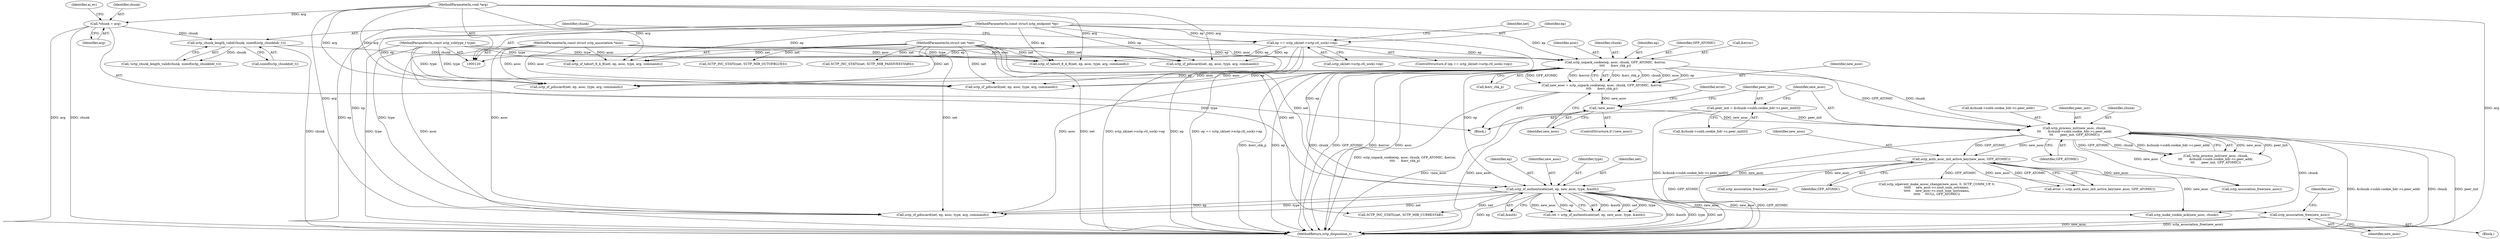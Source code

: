 digraph "0_linux_ec0223ec48a90cb605244b45f7c62de856403729@pointer" {
"1000425" [label="(Call,sctp_association_free(new_asoc))"];
"1000409" [label="(Call,sctp_sf_authenticate(net, ep, new_asoc, type, &auth))"];
"1000121" [label="(MethodParameterIn,struct net *net)"];
"1000241" [label="(Call,sctp_unpack_cookie(ep, asoc, chunk, GFP_ATOMIC, &error,\n\t\t\t\t      &err_chk_p))"];
"1000147" [label="(Call,ep == sctp_sk(net->sctp.ctl_sock)->ep)"];
"1000122" [label="(MethodParameterIn,const struct sctp_endpoint *ep)"];
"1000123" [label="(MethodParameterIn,const struct sctp_association *asoc)"];
"1000171" [label="(Call,sctp_chunk_length_valid(chunk, sizeof(sctp_chunkhdr_t)))"];
"1000129" [label="(Call,*chunk = arg)"];
"1000125" [label="(MethodParameterIn,void *arg)"];
"1000319" [label="(Call,sctp_auth_asoc_init_active_key(new_asoc, GFP_ATOMIC))"];
"1000301" [label="(Call,sctp_process_init(new_asoc, chunk,\n\t\t\t       &chunk->subh.cookie_hdr->c.peer_addr,\n\t\t\t       peer_init, GFP_ATOMIC))"];
"1000251" [label="(Call,!new_asoc)"];
"1000239" [label="(Call,new_asoc = sctp_unpack_cookie(ep, asoc, chunk, GFP_ATOMIC, &error,\n\t\t\t\t      &err_chk_p))"];
"1000285" [label="(Call,peer_init = &chunk->subh.cookie_hdr->c.peer_init[0])"];
"1000124" [label="(MethodParameterIn,const sctp_subtype_t type)"];
"1000162" [label="(Call,sctp_sf_tabort_8_4_8(net, ep, asoc, type, arg, commands))"];
"1000317" [label="(Call,error = sctp_auth_asoc_init_active_key(new_asoc, GFP_ATOMIC))"];
"1000278" [label="(Call,sctp_sf_pdiscard(net, ep, asoc, type, arg, commands))"];
"1000242" [label="(Identifier,ep)"];
"1000171" [label="(Call,sctp_chunk_length_valid(chunk, sizeof(sctp_chunkhdr_t)))"];
"1000245" [label="(Identifier,GFP_ATOMIC)"];
"1000411" [label="(Identifier,ep)"];
"1000176" [label="(Call,sctp_sf_pdiscard(net, ep, asoc, type, arg, commands))"];
"1000159" [label="(Identifier,net)"];
"1000124" [label="(MethodParameterIn,const sctp_subtype_t type)"];
"1000286" [label="(Identifier,peer_init)"];
"1000540" [label="(Call,sctp_association_free(new_asoc))"];
"1000414" [label="(Call,&auth)"];
"1000354" [label="(Call,sctp_sf_pdiscard(net, ep, asoc, type, arg, commands))"];
"1000241" [label="(Call,sctp_unpack_cookie(ep, asoc, chunk, GFP_ATOMIC, &error,\n\t\t\t\t      &err_chk_p))"];
"1000426" [label="(Identifier,new_asoc)"];
"1000319" [label="(Call,sctp_auth_asoc_init_active_key(new_asoc, GFP_ATOMIC))"];
"1000170" [label="(Call,!sctp_chunk_length_valid(chunk, sizeof(sctp_chunkhdr_t)))"];
"1000246" [label="(Call,&error)"];
"1000158" [label="(Call,SCTP_INC_STATS(net, SCTP_MIB_OUTOFBLUES))"];
"1000255" [label="(Identifier,error)"];
"1000243" [label="(Identifier,asoc)"];
"1000412" [label="(Identifier,new_asoc)"];
"1000129" [label="(Call,*chunk = arg)"];
"1000138" [label="(Identifier,ai_ev)"];
"1000240" [label="(Identifier,new_asoc)"];
"1000407" [label="(Call,ret = sctp_sf_authenticate(net, ep, new_asoc, type, &auth))"];
"1000123" [label="(MethodParameterIn,const struct sctp_association *asoc)"];
"1000127" [label="(Block,)"];
"1000239" [label="(Call,new_asoc = sctp_unpack_cookie(ep, asoc, chunk, GFP_ATOMIC, &error,\n\t\t\t\t      &err_chk_p))"];
"1000147" [label="(Call,ep == sctp_sk(net->sctp.ctl_sock)->ep)"];
"1000148" [label="(Identifier,ep)"];
"1000121" [label="(MethodParameterIn,struct net *net)"];
"1000244" [label="(Identifier,chunk)"];
"1000287" [label="(Call,&chunk->subh.cookie_hdr->c.peer_init[0])"];
"1000131" [label="(Identifier,arg)"];
"1000146" [label="(ControlStructure,if (ep == sctp_sk(net->sctp.ctl_sock)->ep))"];
"1000545" [label="(MethodReturn,sctp_disposition_t)"];
"1000315" [label="(Identifier,GFP_ATOMIC)"];
"1000409" [label="(Call,sctp_sf_authenticate(net, ep, new_asoc, type, &auth))"];
"1000285" [label="(Call,peer_init = &chunk->subh.cookie_hdr->c.peer_init[0])"];
"1000496" [label="(Call,SCTP_INC_STATS(net, SCTP_MIB_PASSIVEESTABS))"];
"1000122" [label="(MethodParameterIn,const struct sctp_endpoint *ep)"];
"1000125" [label="(MethodParameterIn,void *arg)"];
"1000301" [label="(Call,sctp_process_init(new_asoc, chunk,\n\t\t\t       &chunk->subh.cookie_hdr->c.peer_addr,\n\t\t\t       peer_init, GFP_ATOMIC))"];
"1000320" [label="(Identifier,new_asoc)"];
"1000248" [label="(Call,&err_chk_p)"];
"1000149" [label="(Call,sctp_sk(net->sctp.ctl_sock)->ep)"];
"1000429" [label="(Identifier,net)"];
"1000493" [label="(Call,SCTP_INC_STATS(net, SCTP_MIB_CURRESTAB))"];
"1000173" [label="(Call,sizeof(sctp_chunkhdr_t))"];
"1000172" [label="(Identifier,chunk)"];
"1000351" [label="(Call,sctp_association_free(new_asoc))"];
"1000437" [label="(Call,sctp_make_cookie_ack(new_asoc, chunk))"];
"1000424" [label="(Block,)"];
"1000304" [label="(Call,&chunk->subh.cookie_hdr->c.peer_addr)"];
"1000302" [label="(Identifier,new_asoc)"];
"1000203" [label="(Call,sctp_sf_tabort_8_4_8(net, ep, asoc, type, arg, commands))"];
"1000300" [label="(Call,!sctp_process_init(new_asoc, chunk,\n\t\t\t       &chunk->subh.cookie_hdr->c.peer_addr,\n\t\t\t       peer_init, GFP_ATOMIC))"];
"1000428" [label="(Call,sctp_sf_pdiscard(net, ep, asoc, type, arg, commands))"];
"1000251" [label="(Call,!new_asoc)"];
"1000252" [label="(Identifier,new_asoc)"];
"1000314" [label="(Identifier,peer_init)"];
"1000425" [label="(Call,sctp_association_free(new_asoc))"];
"1000413" [label="(Identifier,type)"];
"1000321" [label="(Identifier,GFP_ATOMIC)"];
"1000130" [label="(Identifier,chunk)"];
"1000446" [label="(Call,sctp_ulpevent_make_assoc_change(new_asoc, 0, SCTP_COMM_UP, 0,\n\t\t\t\t\t     new_asoc->c.sinit_num_ostreams,\n\t\t\t\t\t     new_asoc->c.sinit_max_instreams,\n\t\t\t\t\t     NULL, GFP_ATOMIC))"];
"1000410" [label="(Identifier,net)"];
"1000250" [label="(ControlStructure,if (!new_asoc))"];
"1000303" [label="(Identifier,chunk)"];
"1000425" -> "1000424"  [label="AST: "];
"1000425" -> "1000426"  [label="CFG: "];
"1000426" -> "1000425"  [label="AST: "];
"1000429" -> "1000425"  [label="CFG: "];
"1000425" -> "1000545"  [label="DDG: new_asoc"];
"1000425" -> "1000545"  [label="DDG: sctp_association_free(new_asoc)"];
"1000409" -> "1000425"  [label="DDG: new_asoc"];
"1000409" -> "1000407"  [label="AST: "];
"1000409" -> "1000414"  [label="CFG: "];
"1000410" -> "1000409"  [label="AST: "];
"1000411" -> "1000409"  [label="AST: "];
"1000412" -> "1000409"  [label="AST: "];
"1000413" -> "1000409"  [label="AST: "];
"1000414" -> "1000409"  [label="AST: "];
"1000407" -> "1000409"  [label="CFG: "];
"1000409" -> "1000545"  [label="DDG: ep"];
"1000409" -> "1000545"  [label="DDG: &auth"];
"1000409" -> "1000545"  [label="DDG: type"];
"1000409" -> "1000545"  [label="DDG: net"];
"1000409" -> "1000407"  [label="DDG: &auth"];
"1000409" -> "1000407"  [label="DDG: net"];
"1000409" -> "1000407"  [label="DDG: type"];
"1000409" -> "1000407"  [label="DDG: new_asoc"];
"1000409" -> "1000407"  [label="DDG: ep"];
"1000121" -> "1000409"  [label="DDG: net"];
"1000241" -> "1000409"  [label="DDG: ep"];
"1000122" -> "1000409"  [label="DDG: ep"];
"1000319" -> "1000409"  [label="DDG: new_asoc"];
"1000124" -> "1000409"  [label="DDG: type"];
"1000409" -> "1000428"  [label="DDG: net"];
"1000409" -> "1000428"  [label="DDG: ep"];
"1000409" -> "1000428"  [label="DDG: type"];
"1000409" -> "1000437"  [label="DDG: new_asoc"];
"1000409" -> "1000493"  [label="DDG: net"];
"1000121" -> "1000120"  [label="AST: "];
"1000121" -> "1000545"  [label="DDG: net"];
"1000121" -> "1000158"  [label="DDG: net"];
"1000121" -> "1000162"  [label="DDG: net"];
"1000121" -> "1000176"  [label="DDG: net"];
"1000121" -> "1000203"  [label="DDG: net"];
"1000121" -> "1000278"  [label="DDG: net"];
"1000121" -> "1000354"  [label="DDG: net"];
"1000121" -> "1000428"  [label="DDG: net"];
"1000121" -> "1000493"  [label="DDG: net"];
"1000121" -> "1000496"  [label="DDG: net"];
"1000241" -> "1000239"  [label="AST: "];
"1000241" -> "1000248"  [label="CFG: "];
"1000242" -> "1000241"  [label="AST: "];
"1000243" -> "1000241"  [label="AST: "];
"1000244" -> "1000241"  [label="AST: "];
"1000245" -> "1000241"  [label="AST: "];
"1000246" -> "1000241"  [label="AST: "];
"1000248" -> "1000241"  [label="AST: "];
"1000239" -> "1000241"  [label="CFG: "];
"1000241" -> "1000545"  [label="DDG: &err_chk_p"];
"1000241" -> "1000545"  [label="DDG: ep"];
"1000241" -> "1000545"  [label="DDG: chunk"];
"1000241" -> "1000545"  [label="DDG: GFP_ATOMIC"];
"1000241" -> "1000545"  [label="DDG: &error"];
"1000241" -> "1000545"  [label="DDG: asoc"];
"1000241" -> "1000239"  [label="DDG: &err_chk_p"];
"1000241" -> "1000239"  [label="DDG: chunk"];
"1000241" -> "1000239"  [label="DDG: asoc"];
"1000241" -> "1000239"  [label="DDG: ep"];
"1000241" -> "1000239"  [label="DDG: GFP_ATOMIC"];
"1000241" -> "1000239"  [label="DDG: &error"];
"1000147" -> "1000241"  [label="DDG: ep"];
"1000122" -> "1000241"  [label="DDG: ep"];
"1000123" -> "1000241"  [label="DDG: asoc"];
"1000171" -> "1000241"  [label="DDG: chunk"];
"1000241" -> "1000278"  [label="DDG: ep"];
"1000241" -> "1000278"  [label="DDG: asoc"];
"1000241" -> "1000301"  [label="DDG: chunk"];
"1000241" -> "1000301"  [label="DDG: GFP_ATOMIC"];
"1000241" -> "1000354"  [label="DDG: ep"];
"1000241" -> "1000354"  [label="DDG: asoc"];
"1000241" -> "1000428"  [label="DDG: asoc"];
"1000147" -> "1000146"  [label="AST: "];
"1000147" -> "1000149"  [label="CFG: "];
"1000148" -> "1000147"  [label="AST: "];
"1000149" -> "1000147"  [label="AST: "];
"1000159" -> "1000147"  [label="CFG: "];
"1000172" -> "1000147"  [label="CFG: "];
"1000147" -> "1000545"  [label="DDG: sctp_sk(net->sctp.ctl_sock)->ep"];
"1000147" -> "1000545"  [label="DDG: ep"];
"1000147" -> "1000545"  [label="DDG: ep == sctp_sk(net->sctp.ctl_sock)->ep"];
"1000122" -> "1000147"  [label="DDG: ep"];
"1000147" -> "1000162"  [label="DDG: ep"];
"1000147" -> "1000176"  [label="DDG: ep"];
"1000147" -> "1000203"  [label="DDG: ep"];
"1000122" -> "1000120"  [label="AST: "];
"1000122" -> "1000545"  [label="DDG: ep"];
"1000122" -> "1000162"  [label="DDG: ep"];
"1000122" -> "1000176"  [label="DDG: ep"];
"1000122" -> "1000203"  [label="DDG: ep"];
"1000122" -> "1000278"  [label="DDG: ep"];
"1000122" -> "1000354"  [label="DDG: ep"];
"1000122" -> "1000428"  [label="DDG: ep"];
"1000123" -> "1000120"  [label="AST: "];
"1000123" -> "1000545"  [label="DDG: asoc"];
"1000123" -> "1000162"  [label="DDG: asoc"];
"1000123" -> "1000176"  [label="DDG: asoc"];
"1000123" -> "1000203"  [label="DDG: asoc"];
"1000123" -> "1000278"  [label="DDG: asoc"];
"1000123" -> "1000354"  [label="DDG: asoc"];
"1000123" -> "1000428"  [label="DDG: asoc"];
"1000171" -> "1000170"  [label="AST: "];
"1000171" -> "1000173"  [label="CFG: "];
"1000172" -> "1000171"  [label="AST: "];
"1000173" -> "1000171"  [label="AST: "];
"1000170" -> "1000171"  [label="CFG: "];
"1000171" -> "1000545"  [label="DDG: chunk"];
"1000171" -> "1000170"  [label="DDG: chunk"];
"1000129" -> "1000171"  [label="DDG: chunk"];
"1000129" -> "1000127"  [label="AST: "];
"1000129" -> "1000131"  [label="CFG: "];
"1000130" -> "1000129"  [label="AST: "];
"1000131" -> "1000129"  [label="AST: "];
"1000138" -> "1000129"  [label="CFG: "];
"1000129" -> "1000545"  [label="DDG: chunk"];
"1000129" -> "1000545"  [label="DDG: arg"];
"1000125" -> "1000129"  [label="DDG: arg"];
"1000125" -> "1000120"  [label="AST: "];
"1000125" -> "1000545"  [label="DDG: arg"];
"1000125" -> "1000162"  [label="DDG: arg"];
"1000125" -> "1000176"  [label="DDG: arg"];
"1000125" -> "1000203"  [label="DDG: arg"];
"1000125" -> "1000278"  [label="DDG: arg"];
"1000125" -> "1000354"  [label="DDG: arg"];
"1000125" -> "1000428"  [label="DDG: arg"];
"1000319" -> "1000317"  [label="AST: "];
"1000319" -> "1000321"  [label="CFG: "];
"1000320" -> "1000319"  [label="AST: "];
"1000321" -> "1000319"  [label="AST: "];
"1000317" -> "1000319"  [label="CFG: "];
"1000319" -> "1000545"  [label="DDG: GFP_ATOMIC"];
"1000319" -> "1000317"  [label="DDG: new_asoc"];
"1000319" -> "1000317"  [label="DDG: GFP_ATOMIC"];
"1000301" -> "1000319"  [label="DDG: new_asoc"];
"1000301" -> "1000319"  [label="DDG: GFP_ATOMIC"];
"1000319" -> "1000351"  [label="DDG: new_asoc"];
"1000319" -> "1000437"  [label="DDG: new_asoc"];
"1000319" -> "1000446"  [label="DDG: GFP_ATOMIC"];
"1000319" -> "1000540"  [label="DDG: new_asoc"];
"1000301" -> "1000300"  [label="AST: "];
"1000301" -> "1000315"  [label="CFG: "];
"1000302" -> "1000301"  [label="AST: "];
"1000303" -> "1000301"  [label="AST: "];
"1000304" -> "1000301"  [label="AST: "];
"1000314" -> "1000301"  [label="AST: "];
"1000315" -> "1000301"  [label="AST: "];
"1000300" -> "1000301"  [label="CFG: "];
"1000301" -> "1000545"  [label="DDG: GFP_ATOMIC"];
"1000301" -> "1000545"  [label="DDG: &chunk->subh.cookie_hdr->c.peer_addr"];
"1000301" -> "1000545"  [label="DDG: chunk"];
"1000301" -> "1000545"  [label="DDG: peer_init"];
"1000301" -> "1000300"  [label="DDG: new_asoc"];
"1000301" -> "1000300"  [label="DDG: peer_init"];
"1000301" -> "1000300"  [label="DDG: GFP_ATOMIC"];
"1000301" -> "1000300"  [label="DDG: chunk"];
"1000301" -> "1000300"  [label="DDG: &chunk->subh.cookie_hdr->c.peer_addr"];
"1000251" -> "1000301"  [label="DDG: new_asoc"];
"1000285" -> "1000301"  [label="DDG: peer_init"];
"1000301" -> "1000437"  [label="DDG: chunk"];
"1000301" -> "1000540"  [label="DDG: new_asoc"];
"1000251" -> "1000250"  [label="AST: "];
"1000251" -> "1000252"  [label="CFG: "];
"1000252" -> "1000251"  [label="AST: "];
"1000255" -> "1000251"  [label="CFG: "];
"1000286" -> "1000251"  [label="CFG: "];
"1000251" -> "1000545"  [label="DDG: !new_asoc"];
"1000251" -> "1000545"  [label="DDG: new_asoc"];
"1000239" -> "1000251"  [label="DDG: new_asoc"];
"1000239" -> "1000127"  [label="AST: "];
"1000240" -> "1000239"  [label="AST: "];
"1000252" -> "1000239"  [label="CFG: "];
"1000239" -> "1000545"  [label="DDG: sctp_unpack_cookie(ep, asoc, chunk, GFP_ATOMIC, &error,\n\t\t\t\t      &err_chk_p)"];
"1000285" -> "1000127"  [label="AST: "];
"1000285" -> "1000287"  [label="CFG: "];
"1000286" -> "1000285"  [label="AST: "];
"1000287" -> "1000285"  [label="AST: "];
"1000302" -> "1000285"  [label="CFG: "];
"1000285" -> "1000545"  [label="DDG: &chunk->subh.cookie_hdr->c.peer_init[0]"];
"1000124" -> "1000120"  [label="AST: "];
"1000124" -> "1000545"  [label="DDG: type"];
"1000124" -> "1000162"  [label="DDG: type"];
"1000124" -> "1000176"  [label="DDG: type"];
"1000124" -> "1000203"  [label="DDG: type"];
"1000124" -> "1000278"  [label="DDG: type"];
"1000124" -> "1000354"  [label="DDG: type"];
"1000124" -> "1000428"  [label="DDG: type"];
}
